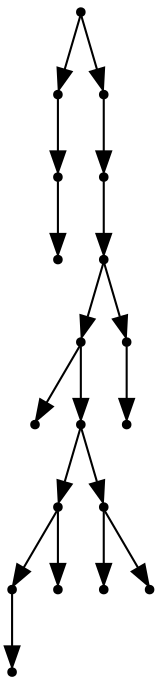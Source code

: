 digraph {
  18 [shape=point];
  2 [shape=point];
  1 [shape=point];
  0 [shape=point];
  17 [shape=point];
  16 [shape=point];
  15 [shape=point];
  12 [shape=point];
  3 [shape=point];
  11 [shape=point];
  7 [shape=point];
  5 [shape=point];
  4 [shape=point];
  6 [shape=point];
  10 [shape=point];
  8 [shape=point];
  9 [shape=point];
  14 [shape=point];
  13 [shape=point];
18 -> 2;
2 -> 1;
1 -> 0;
18 -> 17;
17 -> 16;
16 -> 15;
15 -> 12;
12 -> 3;
12 -> 11;
11 -> 7;
7 -> 5;
5 -> 4;
7 -> 6;
11 -> 10;
10 -> 8;
10 -> 9;
15 -> 14;
14 -> 13;
}
